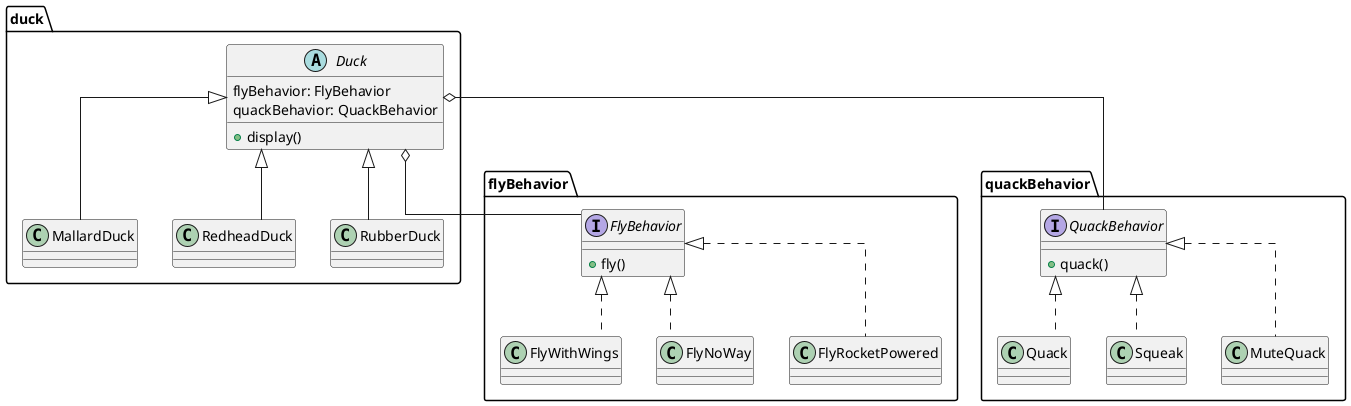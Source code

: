 @startuml UMLDuck
package duck{
    abstract class  Duck{
        flyBehavior: FlyBehavior
        quackBehavior: QuackBehavior
        +display()

    }
    class MallardDuck extends Duck{
    }
    class RedheadDuck extends Duck{
    }
    class RubberDuck extends Duck{
    }
}
package flyBehavior{
    interface FlyBehavior{
        +fly()
    }
    class FlyWithWings implements FlyBehavior{
    }
    class FlyNoWay implements FlyBehavior{
    }
    class FlyRocketPowered implements FlyBehavior{
    }
}
package quackBehavior{
    interface QuackBehavior{
        +quack()
    }
    class Quack implements QuackBehavior{
    }
    class Squeak implements QuackBehavior{
    }
    class MuteQuack implements QuackBehavior{
    }
}  
Duck o--  FlyBehavior
Duck o--  QuackBehavior
skinparam linetype ortho

@enduml
